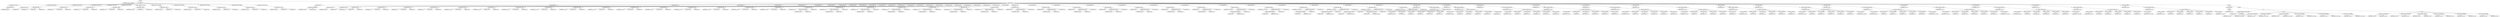digraph G {	
ranksep=.25;
	0 [label="MODULE"];
	1 [label="IDENTIFIERS:wrapper_corr_5_seq"];
	0 -> 1;
	2 [label="VAR_DECLARE_LIST"];
	0 -> 2;
	3 [label="VAR_DECLARE  INPUT PORT"];
	2 -> 3;
	4 [label="VAR_DECLARE  INPUT"];
	3 -> 4;
	5 [label="IDENTIFIERS:tm3_clk_v0"];
	4 -> 5;
	16 [label="VAR_DECLARE  INPUT PORT"];
	2 -> 16;
	17 [label="VAR_DECLARE  INPUT"];
	16 -> 17;
	18 [label="IDENTIFIERS:wen"];
	17 -> 18;
	29 [label="VAR_DECLARE  INPUT PORT"];
	2 -> 29;
	30 [label="VAR_DECLARE  INPUT"];
	29 -> 30;
	31 [label="IDENTIFIERS:d_l_1"];
	30 -> 31;
	32 [label="NUMBERS DEC:7"];
	30 -> 32;
	33 [label="NUMBERS DEC:0"];
	30 -> 33;
	42 [label="VAR_DECLARE  INPUT PORT"];
	2 -> 42;
	43 [label="VAR_DECLARE  INPUT"];
	42 -> 43;
	44 [label="IDENTIFIERS:d_l_2"];
	43 -> 44;
	45 [label="NUMBERS DEC:7"];
	43 -> 45;
	46 [label="NUMBERS DEC:0"];
	43 -> 46;
	55 [label="VAR_DECLARE  INPUT PORT"];
	2 -> 55;
	56 [label="VAR_DECLARE  INPUT"];
	55 -> 56;
	57 [label="IDENTIFIERS:d_r_1"];
	56 -> 57;
	58 [label="NUMBERS DEC:7"];
	56 -> 58;
	59 [label="NUMBERS DEC:0"];
	56 -> 59;
	68 [label="VAR_DECLARE  INPUT PORT"];
	2 -> 68;
	69 [label="VAR_DECLARE  INPUT"];
	68 -> 69;
	70 [label="IDENTIFIERS:d_r_2"];
	69 -> 70;
	71 [label="NUMBERS DEC:7"];
	69 -> 71;
	72 [label="NUMBERS DEC:0"];
	69 -> 72;
	81 [label="VAR_DECLARE  OUTPUT PORT"];
	2 -> 81;
	82 [label="VAR_DECLARE  OUTPUT"];
	81 -> 82;
	83 [label="IDENTIFIERS:corr_out_0"];
	82 -> 83;
	84 [label="NUMBERS DEC:15"];
	82 -> 84;
	85 [label="NUMBERS DEC:0"];
	82 -> 85;
	94 [label="VAR_DECLARE  OUTPUT PORT"];
	2 -> 94;
	95 [label="VAR_DECLARE  OUTPUT"];
	94 -> 95;
	96 [label="IDENTIFIERS:corr_out_1"];
	95 -> 96;
	97 [label="NUMBERS DEC:15"];
	95 -> 97;
	98 [label="NUMBERS DEC:0"];
	95 -> 98;
	107 [label="VAR_DECLARE  OUTPUT PORT"];
	2 -> 107;
	108 [label="VAR_DECLARE  OUTPUT"];
	107 -> 108;
	109 [label="IDENTIFIERS:corr_out_2"];
	108 -> 109;
	110 [label="NUMBERS DEC:15"];
	108 -> 110;
	111 [label="NUMBERS DEC:0"];
	108 -> 111;
	120 [label="VAR_DECLARE  OUTPUT PORT"];
	2 -> 120;
	121 [label="VAR_DECLARE  OUTPUT"];
	120 -> 121;
	122 [label="IDENTIFIERS:corr_out_3"];
	121 -> 122;
	123 [label="NUMBERS DEC:15"];
	121 -> 123;
	124 [label="NUMBERS DEC:0"];
	121 -> 124;
	133 [label="VAR_DECLARE  OUTPUT PORT"];
	2 -> 133;
	134 [label="VAR_DECLARE  OUTPUT"];
	133 -> 134;
	135 [label="IDENTIFIERS:corr_out_4"];
	134 -> 135;
	136 [label="NUMBERS DEC:15"];
	134 -> 136;
	137 [label="NUMBERS DEC:0"];
	134 -> 137;
	146 [label="VAR_DECLARE  OUTPUT PORT"];
	2 -> 146;
	147 [label="VAR_DECLARE  OUTPUT"];
	146 -> 147;
	148 [label="IDENTIFIERS:corr_out_5"];
	147 -> 148;
	149 [label="NUMBERS DEC:15"];
	147 -> 149;
	150 [label="NUMBERS DEC:0"];
	147 -> 150;
	159 [label="MODULE_ITEMS"];
	0 -> 159;
	160 [label="VAR_DECLARE_LIST"];
	159 -> 160;
	161 [label="VAR_DECLARE  PARAMETER"];
	160 -> 161;
	162 [label="IDENTIFIERS:sh_reg_w"];
	161 -> 162;
	167 [label="NUMBERS HEX:1000"];
	161 -> 167;
	168 [label="VAR_DECLARE_LIST"];
	159 -> 168;
	169 [label="VAR_DECLARE  INPUT"];
	168 -> 169;
	170 [label="IDENTIFIERS:tm3_clk_v0"];
	169 -> 170;
	176 [label="VAR_DECLARE_LIST"];
	159 -> 176;
	177 [label="VAR_DECLARE  INPUT"];
	176 -> 177;
	178 [label="IDENTIFIERS:wen"];
	177 -> 178;
	184 [label="VAR_DECLARE_LIST"];
	159 -> 184;
	185 [label="VAR_DECLARE  INPUT"];
	184 -> 185;
	186 [label="IDENTIFIERS:d_l_1"];
	185 -> 186;
	187 [label="NUMBERS DEC:7"];
	185 -> 187;
	188 [label="NUMBERS DEC:0"];
	185 -> 188;
	192 [label="VAR_DECLARE_LIST"];
	159 -> 192;
	193 [label="VAR_DECLARE  INPUT"];
	192 -> 193;
	194 [label="IDENTIFIERS:d_l_2"];
	193 -> 194;
	195 [label="NUMBERS DEC:7"];
	193 -> 195;
	196 [label="NUMBERS DEC:0"];
	193 -> 196;
	200 [label="VAR_DECLARE_LIST"];
	159 -> 200;
	201 [label="VAR_DECLARE  INPUT"];
	200 -> 201;
	202 [label="IDENTIFIERS:d_r_1"];
	201 -> 202;
	203 [label="NUMBERS DEC:7"];
	201 -> 203;
	204 [label="NUMBERS DEC:0"];
	201 -> 204;
	208 [label="VAR_DECLARE_LIST"];
	159 -> 208;
	209 [label="VAR_DECLARE  INPUT"];
	208 -> 209;
	210 [label="IDENTIFIERS:d_r_2"];
	209 -> 210;
	211 [label="NUMBERS DEC:7"];
	209 -> 211;
	212 [label="NUMBERS DEC:0"];
	209 -> 212;
	216 [label="VAR_DECLARE_LIST"];
	159 -> 216;
	217 [label="VAR_DECLARE  OUTPUT"];
	216 -> 217;
	218 [label="IDENTIFIERS:corr_out_0"];
	217 -> 218;
	219 [label="NUMBERS DEC:15"];
	217 -> 219;
	220 [label="NUMBERS DEC:0"];
	217 -> 220;
	224 [label="VAR_DECLARE_LIST"];
	159 -> 224;
	225 [label="VAR_DECLARE  REG"];
	224 -> 225;
	226 [label="IDENTIFIERS:corr_out_0"];
	225 -> 226;
	227 [label="NUMBERS DEC:15"];
	225 -> 227;
	228 [label="NUMBERS DEC:0"];
	225 -> 228;
	232 [label="VAR_DECLARE_LIST"];
	159 -> 232;
	233 [label="VAR_DECLARE  OUTPUT"];
	232 -> 233;
	234 [label="IDENTIFIERS:corr_out_1"];
	233 -> 234;
	235 [label="NUMBERS DEC:15"];
	233 -> 235;
	236 [label="NUMBERS DEC:0"];
	233 -> 236;
	240 [label="VAR_DECLARE_LIST"];
	159 -> 240;
	241 [label="VAR_DECLARE  REG"];
	240 -> 241;
	242 [label="IDENTIFIERS:corr_out_1"];
	241 -> 242;
	243 [label="NUMBERS DEC:15"];
	241 -> 243;
	244 [label="NUMBERS DEC:0"];
	241 -> 244;
	248 [label="VAR_DECLARE_LIST"];
	159 -> 248;
	249 [label="VAR_DECLARE  OUTPUT"];
	248 -> 249;
	250 [label="IDENTIFIERS:corr_out_2"];
	249 -> 250;
	251 [label="NUMBERS DEC:15"];
	249 -> 251;
	252 [label="NUMBERS DEC:0"];
	249 -> 252;
	256 [label="VAR_DECLARE_LIST"];
	159 -> 256;
	257 [label="VAR_DECLARE  REG"];
	256 -> 257;
	258 [label="IDENTIFIERS:corr_out_2"];
	257 -> 258;
	259 [label="NUMBERS DEC:15"];
	257 -> 259;
	260 [label="NUMBERS DEC:0"];
	257 -> 260;
	264 [label="VAR_DECLARE_LIST"];
	159 -> 264;
	265 [label="VAR_DECLARE  OUTPUT"];
	264 -> 265;
	266 [label="IDENTIFIERS:corr_out_3"];
	265 -> 266;
	267 [label="NUMBERS DEC:15"];
	265 -> 267;
	268 [label="NUMBERS DEC:0"];
	265 -> 268;
	272 [label="VAR_DECLARE_LIST"];
	159 -> 272;
	273 [label="VAR_DECLARE  REG"];
	272 -> 273;
	274 [label="IDENTIFIERS:corr_out_3"];
	273 -> 274;
	275 [label="NUMBERS DEC:15"];
	273 -> 275;
	276 [label="NUMBERS DEC:0"];
	273 -> 276;
	280 [label="VAR_DECLARE_LIST"];
	159 -> 280;
	281 [label="VAR_DECLARE  OUTPUT"];
	280 -> 281;
	282 [label="IDENTIFIERS:corr_out_4"];
	281 -> 282;
	283 [label="NUMBERS DEC:15"];
	281 -> 283;
	284 [label="NUMBERS DEC:0"];
	281 -> 284;
	288 [label="VAR_DECLARE_LIST"];
	159 -> 288;
	289 [label="VAR_DECLARE  REG"];
	288 -> 289;
	290 [label="IDENTIFIERS:corr_out_4"];
	289 -> 290;
	291 [label="NUMBERS DEC:15"];
	289 -> 291;
	292 [label="NUMBERS DEC:0"];
	289 -> 292;
	296 [label="VAR_DECLARE_LIST"];
	159 -> 296;
	297 [label="VAR_DECLARE  OUTPUT"];
	296 -> 297;
	298 [label="IDENTIFIERS:corr_out_5"];
	297 -> 298;
	299 [label="NUMBERS DEC:15"];
	297 -> 299;
	300 [label="NUMBERS DEC:0"];
	297 -> 300;
	304 [label="VAR_DECLARE_LIST"];
	159 -> 304;
	305 [label="VAR_DECLARE  REG"];
	304 -> 305;
	306 [label="IDENTIFIERS:corr_out_5"];
	305 -> 306;
	307 [label="NUMBERS DEC:15"];
	305 -> 307;
	308 [label="NUMBERS DEC:0"];
	305 -> 308;
	312 [label="VAR_DECLARE_LIST"];
	159 -> 312;
	313 [label="VAR_DECLARE  WIRE"];
	312 -> 313;
	314 [label="IDENTIFIERS:out_r1"];
	313 -> 314;
	315 [label="BINARY_OPERATION MINUS"];
	313 -> 315;
	316 [label="IDENTIFIERS:sh_reg_w"];
	315 -> 316;
	317 [label="NUMBERS DEC:1"];
	315 -> 317;
	318 [label="NUMBERS DEC:0"];
	313 -> 318;
	322 [label="VAR_DECLARE_LIST"];
	159 -> 322;
	323 [label="VAR_DECLARE  WIRE"];
	322 -> 323;
	324 [label="IDENTIFIERS:out_01"];
	323 -> 324;
	325 [label="BINARY_OPERATION MINUS"];
	323 -> 325;
	326 [label="IDENTIFIERS:sh_reg_w"];
	325 -> 326;
	327 [label="NUMBERS DEC:1"];
	325 -> 327;
	328 [label="NUMBERS DEC:0"];
	323 -> 328;
	332 [label="VAR_DECLARE_LIST"];
	159 -> 332;
	333 [label="VAR_DECLARE  WIRE"];
	332 -> 333;
	334 [label="IDENTIFIERS:out_11"];
	333 -> 334;
	335 [label="BINARY_OPERATION MINUS"];
	333 -> 335;
	336 [label="IDENTIFIERS:sh_reg_w"];
	335 -> 336;
	337 [label="NUMBERS DEC:1"];
	335 -> 337;
	338 [label="NUMBERS DEC:0"];
	333 -> 338;
	342 [label="VAR_DECLARE_LIST"];
	159 -> 342;
	343 [label="VAR_DECLARE  WIRE"];
	342 -> 343;
	344 [label="IDENTIFIERS:out_21"];
	343 -> 344;
	345 [label="BINARY_OPERATION MINUS"];
	343 -> 345;
	346 [label="IDENTIFIERS:sh_reg_w"];
	345 -> 346;
	347 [label="NUMBERS DEC:1"];
	345 -> 347;
	348 [label="NUMBERS DEC:0"];
	343 -> 348;
	352 [label="VAR_DECLARE_LIST"];
	159 -> 352;
	353 [label="VAR_DECLARE  WIRE"];
	352 -> 353;
	354 [label="IDENTIFIERS:out_31"];
	353 -> 354;
	355 [label="BINARY_OPERATION MINUS"];
	353 -> 355;
	356 [label="IDENTIFIERS:sh_reg_w"];
	355 -> 356;
	357 [label="NUMBERS DEC:1"];
	355 -> 357;
	358 [label="NUMBERS DEC:0"];
	353 -> 358;
	362 [label="VAR_DECLARE_LIST"];
	159 -> 362;
	363 [label="VAR_DECLARE  WIRE"];
	362 -> 363;
	364 [label="IDENTIFIERS:out_41"];
	363 -> 364;
	365 [label="BINARY_OPERATION MINUS"];
	363 -> 365;
	366 [label="IDENTIFIERS:sh_reg_w"];
	365 -> 366;
	367 [label="NUMBERS DEC:1"];
	365 -> 367;
	368 [label="NUMBERS DEC:0"];
	363 -> 368;
	372 [label="VAR_DECLARE_LIST"];
	159 -> 372;
	373 [label="VAR_DECLARE  WIRE"];
	372 -> 373;
	374 [label="IDENTIFIERS:out_51"];
	373 -> 374;
	375 [label="BINARY_OPERATION MINUS"];
	373 -> 375;
	376 [label="IDENTIFIERS:sh_reg_w"];
	375 -> 376;
	377 [label="NUMBERS DEC:1"];
	375 -> 377;
	378 [label="NUMBERS DEC:0"];
	373 -> 378;
	382 [label="VAR_DECLARE_LIST"];
	159 -> 382;
	383 [label="VAR_DECLARE  WIRE"];
	382 -> 383;
	384 [label="IDENTIFIERS:out_r2"];
	383 -> 384;
	385 [label="BINARY_OPERATION MINUS"];
	383 -> 385;
	386 [label="IDENTIFIERS:sh_reg_w"];
	385 -> 386;
	387 [label="NUMBERS DEC:1"];
	385 -> 387;
	388 [label="NUMBERS DEC:0"];
	383 -> 388;
	392 [label="VAR_DECLARE_LIST"];
	159 -> 392;
	393 [label="VAR_DECLARE  WIRE"];
	392 -> 393;
	394 [label="IDENTIFIERS:out_02"];
	393 -> 394;
	395 [label="BINARY_OPERATION MINUS"];
	393 -> 395;
	396 [label="IDENTIFIERS:sh_reg_w"];
	395 -> 396;
	397 [label="NUMBERS DEC:1"];
	395 -> 397;
	398 [label="NUMBERS DEC:0"];
	393 -> 398;
	402 [label="VAR_DECLARE_LIST"];
	159 -> 402;
	403 [label="VAR_DECLARE  WIRE"];
	402 -> 403;
	404 [label="IDENTIFIERS:out_12"];
	403 -> 404;
	405 [label="BINARY_OPERATION MINUS"];
	403 -> 405;
	406 [label="IDENTIFIERS:sh_reg_w"];
	405 -> 406;
	407 [label="NUMBERS DEC:1"];
	405 -> 407;
	408 [label="NUMBERS DEC:0"];
	403 -> 408;
	412 [label="VAR_DECLARE_LIST"];
	159 -> 412;
	413 [label="VAR_DECLARE  WIRE"];
	412 -> 413;
	414 [label="IDENTIFIERS:out_22"];
	413 -> 414;
	415 [label="BINARY_OPERATION MINUS"];
	413 -> 415;
	416 [label="IDENTIFIERS:sh_reg_w"];
	415 -> 416;
	417 [label="NUMBERS DEC:1"];
	415 -> 417;
	418 [label="NUMBERS DEC:0"];
	413 -> 418;
	422 [label="VAR_DECLARE_LIST"];
	159 -> 422;
	423 [label="VAR_DECLARE  WIRE"];
	422 -> 423;
	424 [label="IDENTIFIERS:out_32"];
	423 -> 424;
	425 [label="BINARY_OPERATION MINUS"];
	423 -> 425;
	426 [label="IDENTIFIERS:sh_reg_w"];
	425 -> 426;
	427 [label="NUMBERS DEC:1"];
	425 -> 427;
	428 [label="NUMBERS DEC:0"];
	423 -> 428;
	432 [label="VAR_DECLARE_LIST"];
	159 -> 432;
	433 [label="VAR_DECLARE  WIRE"];
	432 -> 433;
	434 [label="IDENTIFIERS:out_42"];
	433 -> 434;
	435 [label="BINARY_OPERATION MINUS"];
	433 -> 435;
	436 [label="IDENTIFIERS:sh_reg_w"];
	435 -> 436;
	437 [label="NUMBERS DEC:1"];
	435 -> 437;
	438 [label="NUMBERS DEC:0"];
	433 -> 438;
	442 [label="VAR_DECLARE_LIST"];
	159 -> 442;
	443 [label="VAR_DECLARE  WIRE"];
	442 -> 443;
	444 [label="IDENTIFIERS:out_52"];
	443 -> 444;
	445 [label="BINARY_OPERATION MINUS"];
	443 -> 445;
	446 [label="IDENTIFIERS:sh_reg_w"];
	445 -> 446;
	447 [label="NUMBERS DEC:1"];
	445 -> 447;
	448 [label="NUMBERS DEC:0"];
	443 -> 448;
	452 [label="VAR_DECLARE_LIST"];
	159 -> 452;
	453 [label="VAR_DECLARE  WIRE"];
	452 -> 453;
	454 [label="IDENTIFIERS:corr_out_0_tmp"];
	453 -> 454;
	455 [label="BINARY_OPERATION MINUS"];
	453 -> 455;
	456 [label="BINARY_OPERATION MULTIPLY"];
	455 -> 456;
	457 [label="NUMBERS DEC:2"];
	456 -> 457;
	458 [label="IDENTIFIERS:sh_reg_w"];
	456 -> 458;
	459 [label="NUMBERS DEC:1"];
	455 -> 459;
	460 [label="NUMBERS DEC:0"];
	453 -> 460;
	464 [label="VAR_DECLARE_LIST"];
	159 -> 464;
	465 [label="VAR_DECLARE  WIRE"];
	464 -> 465;
	466 [label="IDENTIFIERS:corr_out_1_tmp"];
	465 -> 466;
	467 [label="BINARY_OPERATION MINUS"];
	465 -> 467;
	468 [label="BINARY_OPERATION MULTIPLY"];
	467 -> 468;
	469 [label="NUMBERS DEC:2"];
	468 -> 469;
	470 [label="IDENTIFIERS:sh_reg_w"];
	468 -> 470;
	471 [label="NUMBERS DEC:1"];
	467 -> 471;
	472 [label="NUMBERS DEC:0"];
	465 -> 472;
	476 [label="VAR_DECLARE_LIST"];
	159 -> 476;
	477 [label="VAR_DECLARE  WIRE"];
	476 -> 477;
	478 [label="IDENTIFIERS:corr_out_2_tmp"];
	477 -> 478;
	479 [label="BINARY_OPERATION MINUS"];
	477 -> 479;
	480 [label="BINARY_OPERATION MULTIPLY"];
	479 -> 480;
	481 [label="NUMBERS DEC:2"];
	480 -> 481;
	482 [label="IDENTIFIERS:sh_reg_w"];
	480 -> 482;
	483 [label="NUMBERS DEC:1"];
	479 -> 483;
	484 [label="NUMBERS DEC:0"];
	477 -> 484;
	488 [label="VAR_DECLARE_LIST"];
	159 -> 488;
	489 [label="VAR_DECLARE  WIRE"];
	488 -> 489;
	490 [label="IDENTIFIERS:corr_out_3_tmp"];
	489 -> 490;
	491 [label="BINARY_OPERATION MINUS"];
	489 -> 491;
	492 [label="BINARY_OPERATION MULTIPLY"];
	491 -> 492;
	493 [label="NUMBERS DEC:2"];
	492 -> 493;
	494 [label="IDENTIFIERS:sh_reg_w"];
	492 -> 494;
	495 [label="NUMBERS DEC:1"];
	491 -> 495;
	496 [label="NUMBERS DEC:0"];
	489 -> 496;
	500 [label="VAR_DECLARE_LIST"];
	159 -> 500;
	501 [label="VAR_DECLARE  WIRE"];
	500 -> 501;
	502 [label="IDENTIFIERS:corr_out_4_tmp"];
	501 -> 502;
	503 [label="BINARY_OPERATION MINUS"];
	501 -> 503;
	504 [label="BINARY_OPERATION MULTIPLY"];
	503 -> 504;
	505 [label="NUMBERS DEC:2"];
	504 -> 505;
	506 [label="IDENTIFIERS:sh_reg_w"];
	504 -> 506;
	507 [label="NUMBERS DEC:1"];
	503 -> 507;
	508 [label="NUMBERS DEC:0"];
	501 -> 508;
	512 [label="VAR_DECLARE_LIST"];
	159 -> 512;
	513 [label="VAR_DECLARE  WIRE"];
	512 -> 513;
	514 [label="IDENTIFIERS:corr_out_5_tmp"];
	513 -> 514;
	515 [label="BINARY_OPERATION MINUS"];
	513 -> 515;
	516 [label="BINARY_OPERATION MULTIPLY"];
	515 -> 516;
	517 [label="NUMBERS DEC:2"];
	516 -> 517;
	518 [label="IDENTIFIERS:sh_reg_w"];
	516 -> 518;
	519 [label="NUMBERS DEC:1"];
	515 -> 519;
	520 [label="NUMBERS DEC:0"];
	513 -> 520;
	524 [label="MODULE_INSTANCE"];
	159 -> 524;
	525 [label="IDENTIFIERS:sh_reg"];
	524 -> 525;
	526 [label="MODULE_NAMED_INSTANCE"];
	524 -> 526;
	527 [label="IDENTIFIERS:inst_sh_reg_r_1"];
	526 -> 527;
	528 [label="MODULE_CONNECT_LIST"];
	526 -> 528;
	529 [label="MODULE_CONNECT"];
	528 -> 529;
	531 [label="IDENTIFIERS:tm3_clk_v0"];
	529 -> 531;
	532 [label="MODULE_CONNECT"];
	528 -> 532;
	534 [label="IDENTIFIERS:wen"];
	532 -> 534;
	535 [label="MODULE_CONNECT"];
	528 -> 535;
	537 [label="IDENTIFIERS:d_r_1"];
	535 -> 537;
	538 [label="MODULE_CONNECT"];
	528 -> 538;
	540 [label="IDENTIFIERS:d_r_2"];
	538 -> 540;
	541 [label="MODULE_CONNECT"];
	528 -> 541;
	543 [label="IDENTIFIERS:out_r1"];
	541 -> 543;
	544 [label="MODULE_CONNECT"];
	528 -> 544;
	546 [label="IDENTIFIERS:out_r2"];
	544 -> 546;
	548 [label="MODULE_INSTANCE"];
	159 -> 548;
	549 [label="IDENTIFIERS:sh_reg"];
	548 -> 549;
	550 [label="MODULE_NAMED_INSTANCE"];
	548 -> 550;
	551 [label="IDENTIFIERS:inst_sh_reg_0"];
	550 -> 551;
	552 [label="MODULE_CONNECT_LIST"];
	550 -> 552;
	553 [label="MODULE_CONNECT"];
	552 -> 553;
	555 [label="IDENTIFIERS:tm3_clk_v0"];
	553 -> 555;
	556 [label="MODULE_CONNECT"];
	552 -> 556;
	558 [label="IDENTIFIERS:wen"];
	556 -> 558;
	559 [label="MODULE_CONNECT"];
	552 -> 559;
	561 [label="IDENTIFIERS:d_l_1"];
	559 -> 561;
	562 [label="MODULE_CONNECT"];
	552 -> 562;
	564 [label="IDENTIFIERS:d_l_2"];
	562 -> 564;
	565 [label="MODULE_CONNECT"];
	552 -> 565;
	567 [label="IDENTIFIERS:out_01"];
	565 -> 567;
	568 [label="MODULE_CONNECT"];
	552 -> 568;
	570 [label="IDENTIFIERS:out_02"];
	568 -> 570;
	572 [label="MODULE_INSTANCE"];
	159 -> 572;
	573 [label="IDENTIFIERS:sh_reg"];
	572 -> 573;
	574 [label="MODULE_NAMED_INSTANCE"];
	572 -> 574;
	575 [label="IDENTIFIERS:inst_sh_reg_1"];
	574 -> 575;
	576 [label="MODULE_CONNECT_LIST"];
	574 -> 576;
	577 [label="MODULE_CONNECT"];
	576 -> 577;
	579 [label="IDENTIFIERS:tm3_clk_v0"];
	577 -> 579;
	580 [label="MODULE_CONNECT"];
	576 -> 580;
	582 [label="IDENTIFIERS:wen"];
	580 -> 582;
	583 [label="MODULE_CONNECT"];
	576 -> 583;
	585 [label="IDENTIFIERS:out_01"];
	583 -> 585;
	586 [label="MODULE_CONNECT"];
	576 -> 586;
	588 [label="IDENTIFIERS:out_02"];
	586 -> 588;
	589 [label="MODULE_CONNECT"];
	576 -> 589;
	591 [label="IDENTIFIERS:out_11"];
	589 -> 591;
	592 [label="MODULE_CONNECT"];
	576 -> 592;
	594 [label="IDENTIFIERS:out_12"];
	592 -> 594;
	596 [label="MODULE_INSTANCE"];
	159 -> 596;
	597 [label="IDENTIFIERS:sh_reg"];
	596 -> 597;
	598 [label="MODULE_NAMED_INSTANCE"];
	596 -> 598;
	599 [label="IDENTIFIERS:inst_sh_reg_2"];
	598 -> 599;
	600 [label="MODULE_CONNECT_LIST"];
	598 -> 600;
	601 [label="MODULE_CONNECT"];
	600 -> 601;
	603 [label="IDENTIFIERS:tm3_clk_v0"];
	601 -> 603;
	604 [label="MODULE_CONNECT"];
	600 -> 604;
	606 [label="IDENTIFIERS:wen"];
	604 -> 606;
	607 [label="MODULE_CONNECT"];
	600 -> 607;
	609 [label="IDENTIFIERS:out_11"];
	607 -> 609;
	610 [label="MODULE_CONNECT"];
	600 -> 610;
	612 [label="IDENTIFIERS:out_12"];
	610 -> 612;
	613 [label="MODULE_CONNECT"];
	600 -> 613;
	615 [label="IDENTIFIERS:out_21"];
	613 -> 615;
	616 [label="MODULE_CONNECT"];
	600 -> 616;
	618 [label="IDENTIFIERS:out_22"];
	616 -> 618;
	620 [label="MODULE_INSTANCE"];
	159 -> 620;
	621 [label="IDENTIFIERS:sh_reg"];
	620 -> 621;
	622 [label="MODULE_NAMED_INSTANCE"];
	620 -> 622;
	623 [label="IDENTIFIERS:inst_sh_reg_3"];
	622 -> 623;
	624 [label="MODULE_CONNECT_LIST"];
	622 -> 624;
	625 [label="MODULE_CONNECT"];
	624 -> 625;
	627 [label="IDENTIFIERS:tm3_clk_v0"];
	625 -> 627;
	628 [label="MODULE_CONNECT"];
	624 -> 628;
	630 [label="IDENTIFIERS:wen"];
	628 -> 630;
	631 [label="MODULE_CONNECT"];
	624 -> 631;
	633 [label="IDENTIFIERS:out_21"];
	631 -> 633;
	634 [label="MODULE_CONNECT"];
	624 -> 634;
	636 [label="IDENTIFIERS:out_22"];
	634 -> 636;
	637 [label="MODULE_CONNECT"];
	624 -> 637;
	639 [label="IDENTIFIERS:out_31"];
	637 -> 639;
	640 [label="MODULE_CONNECT"];
	624 -> 640;
	642 [label="IDENTIFIERS:out_32"];
	640 -> 642;
	644 [label="MODULE_INSTANCE"];
	159 -> 644;
	645 [label="IDENTIFIERS:sh_reg"];
	644 -> 645;
	646 [label="MODULE_NAMED_INSTANCE"];
	644 -> 646;
	647 [label="IDENTIFIERS:inst_sh_reg_4"];
	646 -> 647;
	648 [label="MODULE_CONNECT_LIST"];
	646 -> 648;
	649 [label="MODULE_CONNECT"];
	648 -> 649;
	651 [label="IDENTIFIERS:tm3_clk_v0"];
	649 -> 651;
	652 [label="MODULE_CONNECT"];
	648 -> 652;
	654 [label="IDENTIFIERS:wen"];
	652 -> 654;
	655 [label="MODULE_CONNECT"];
	648 -> 655;
	657 [label="IDENTIFIERS:out_31"];
	655 -> 657;
	658 [label="MODULE_CONNECT"];
	648 -> 658;
	660 [label="IDENTIFIERS:out_32"];
	658 -> 660;
	661 [label="MODULE_CONNECT"];
	648 -> 661;
	663 [label="IDENTIFIERS:out_41"];
	661 -> 663;
	664 [label="MODULE_CONNECT"];
	648 -> 664;
	666 [label="IDENTIFIERS:out_42"];
	664 -> 666;
	668 [label="MODULE_INSTANCE"];
	159 -> 668;
	669 [label="IDENTIFIERS:sh_reg"];
	668 -> 669;
	670 [label="MODULE_NAMED_INSTANCE"];
	668 -> 670;
	671 [label="IDENTIFIERS:inst_sh_reg_5"];
	670 -> 671;
	672 [label="MODULE_CONNECT_LIST"];
	670 -> 672;
	673 [label="MODULE_CONNECT"];
	672 -> 673;
	675 [label="IDENTIFIERS:tm3_clk_v0"];
	673 -> 675;
	676 [label="MODULE_CONNECT"];
	672 -> 676;
	678 [label="IDENTIFIERS:wen"];
	676 -> 678;
	679 [label="MODULE_CONNECT"];
	672 -> 679;
	681 [label="IDENTIFIERS:out_41"];
	679 -> 681;
	682 [label="MODULE_CONNECT"];
	672 -> 682;
	684 [label="IDENTIFIERS:out_42"];
	682 -> 684;
	685 [label="MODULE_CONNECT"];
	672 -> 685;
	687 [label="IDENTIFIERS:out_51"];
	685 -> 687;
	688 [label="MODULE_CONNECT"];
	672 -> 688;
	690 [label="IDENTIFIERS:out_52"];
	688 -> 690;
	692 [label="MODULE_INSTANCE"];
	159 -> 692;
	693 [label="IDENTIFIERS:corr_seq"];
	692 -> 693;
	694 [label="MODULE_NAMED_INSTANCE"];
	692 -> 694;
	695 [label="IDENTIFIERS:inst_corr_0"];
	694 -> 695;
	696 [label="MODULE_CONNECT_LIST"];
	694 -> 696;
	697 [label="MODULE_CONNECT"];
	696 -> 697;
	699 [label="IDENTIFIERS:tm3_clk_v0"];
	697 -> 699;
	700 [label="MODULE_CONNECT"];
	696 -> 700;
	702 [label="IDENTIFIERS:wen"];
	700 -> 702;
	703 [label="MODULE_CONNECT"];
	696 -> 703;
	705 [label="IDENTIFIERS:out_01"];
	703 -> 705;
	706 [label="MODULE_CONNECT"];
	696 -> 706;
	708 [label="IDENTIFIERS:out_02"];
	706 -> 708;
	709 [label="MODULE_CONNECT"];
	696 -> 709;
	711 [label="IDENTIFIERS:out_r1"];
	709 -> 711;
	712 [label="MODULE_CONNECT"];
	696 -> 712;
	714 [label="IDENTIFIERS:out_r2"];
	712 -> 714;
	715 [label="MODULE_CONNECT"];
	696 -> 715;
	717 [label="IDENTIFIERS:corr_out_0_tmp"];
	715 -> 717;
	719 [label="MODULE_INSTANCE"];
	159 -> 719;
	720 [label="IDENTIFIERS:corr_seq"];
	719 -> 720;
	721 [label="MODULE_NAMED_INSTANCE"];
	719 -> 721;
	722 [label="IDENTIFIERS:inst_corr_1"];
	721 -> 722;
	723 [label="MODULE_CONNECT_LIST"];
	721 -> 723;
	724 [label="MODULE_CONNECT"];
	723 -> 724;
	726 [label="IDENTIFIERS:tm3_clk_v0"];
	724 -> 726;
	727 [label="MODULE_CONNECT"];
	723 -> 727;
	729 [label="IDENTIFIERS:wen"];
	727 -> 729;
	730 [label="MODULE_CONNECT"];
	723 -> 730;
	732 [label="IDENTIFIERS:out_11"];
	730 -> 732;
	733 [label="MODULE_CONNECT"];
	723 -> 733;
	735 [label="IDENTIFIERS:out_12"];
	733 -> 735;
	736 [label="MODULE_CONNECT"];
	723 -> 736;
	738 [label="IDENTIFIERS:out_r1"];
	736 -> 738;
	739 [label="MODULE_CONNECT"];
	723 -> 739;
	741 [label="IDENTIFIERS:out_r2"];
	739 -> 741;
	742 [label="MODULE_CONNECT"];
	723 -> 742;
	744 [label="IDENTIFIERS:corr_out_1_tmp"];
	742 -> 744;
	746 [label="MODULE_INSTANCE"];
	159 -> 746;
	747 [label="IDENTIFIERS:corr_seq"];
	746 -> 747;
	748 [label="MODULE_NAMED_INSTANCE"];
	746 -> 748;
	749 [label="IDENTIFIERS:inst_corr_2"];
	748 -> 749;
	750 [label="MODULE_CONNECT_LIST"];
	748 -> 750;
	751 [label="MODULE_CONNECT"];
	750 -> 751;
	753 [label="IDENTIFIERS:tm3_clk_v0"];
	751 -> 753;
	754 [label="MODULE_CONNECT"];
	750 -> 754;
	756 [label="IDENTIFIERS:wen"];
	754 -> 756;
	757 [label="MODULE_CONNECT"];
	750 -> 757;
	759 [label="IDENTIFIERS:out_21"];
	757 -> 759;
	760 [label="MODULE_CONNECT"];
	750 -> 760;
	762 [label="IDENTIFIERS:out_22"];
	760 -> 762;
	763 [label="MODULE_CONNECT"];
	750 -> 763;
	765 [label="IDENTIFIERS:out_r1"];
	763 -> 765;
	766 [label="MODULE_CONNECT"];
	750 -> 766;
	768 [label="IDENTIFIERS:out_r2"];
	766 -> 768;
	769 [label="MODULE_CONNECT"];
	750 -> 769;
	771 [label="IDENTIFIERS:corr_out_2_tmp"];
	769 -> 771;
	773 [label="MODULE_INSTANCE"];
	159 -> 773;
	774 [label="IDENTIFIERS:corr_seq"];
	773 -> 774;
	775 [label="MODULE_NAMED_INSTANCE"];
	773 -> 775;
	776 [label="IDENTIFIERS:inst_corr_3"];
	775 -> 776;
	777 [label="MODULE_CONNECT_LIST"];
	775 -> 777;
	778 [label="MODULE_CONNECT"];
	777 -> 778;
	780 [label="IDENTIFIERS:tm3_clk_v0"];
	778 -> 780;
	781 [label="MODULE_CONNECT"];
	777 -> 781;
	783 [label="IDENTIFIERS:wen"];
	781 -> 783;
	784 [label="MODULE_CONNECT"];
	777 -> 784;
	786 [label="IDENTIFIERS:out_31"];
	784 -> 786;
	787 [label="MODULE_CONNECT"];
	777 -> 787;
	789 [label="IDENTIFIERS:out_32"];
	787 -> 789;
	790 [label="MODULE_CONNECT"];
	777 -> 790;
	792 [label="IDENTIFIERS:out_r1"];
	790 -> 792;
	793 [label="MODULE_CONNECT"];
	777 -> 793;
	795 [label="IDENTIFIERS:out_r2"];
	793 -> 795;
	796 [label="MODULE_CONNECT"];
	777 -> 796;
	798 [label="IDENTIFIERS:corr_out_3_tmp"];
	796 -> 798;
	800 [label="MODULE_INSTANCE"];
	159 -> 800;
	801 [label="IDENTIFIERS:corr_seq"];
	800 -> 801;
	802 [label="MODULE_NAMED_INSTANCE"];
	800 -> 802;
	803 [label="IDENTIFIERS:inst_corr_4"];
	802 -> 803;
	804 [label="MODULE_CONNECT_LIST"];
	802 -> 804;
	805 [label="MODULE_CONNECT"];
	804 -> 805;
	807 [label="IDENTIFIERS:tm3_clk_v0"];
	805 -> 807;
	808 [label="MODULE_CONNECT"];
	804 -> 808;
	810 [label="IDENTIFIERS:wen"];
	808 -> 810;
	811 [label="MODULE_CONNECT"];
	804 -> 811;
	813 [label="IDENTIFIERS:out_41"];
	811 -> 813;
	814 [label="MODULE_CONNECT"];
	804 -> 814;
	816 [label="IDENTIFIERS:out_42"];
	814 -> 816;
	817 [label="MODULE_CONNECT"];
	804 -> 817;
	819 [label="IDENTIFIERS:out_r1"];
	817 -> 819;
	820 [label="MODULE_CONNECT"];
	804 -> 820;
	822 [label="IDENTIFIERS:out_r2"];
	820 -> 822;
	823 [label="MODULE_CONNECT"];
	804 -> 823;
	825 [label="IDENTIFIERS:corr_out_4_tmp"];
	823 -> 825;
	827 [label="MODULE_INSTANCE"];
	159 -> 827;
	828 [label="IDENTIFIERS:corr_seq"];
	827 -> 828;
	829 [label="MODULE_NAMED_INSTANCE"];
	827 -> 829;
	830 [label="IDENTIFIERS:inst_corr_5"];
	829 -> 830;
	831 [label="MODULE_CONNECT_LIST"];
	829 -> 831;
	832 [label="MODULE_CONNECT"];
	831 -> 832;
	834 [label="IDENTIFIERS:tm3_clk_v0"];
	832 -> 834;
	835 [label="MODULE_CONNECT"];
	831 -> 835;
	837 [label="IDENTIFIERS:wen"];
	835 -> 837;
	838 [label="MODULE_CONNECT"];
	831 -> 838;
	840 [label="IDENTIFIERS:out_51"];
	838 -> 840;
	841 [label="MODULE_CONNECT"];
	831 -> 841;
	843 [label="IDENTIFIERS:out_52"];
	841 -> 843;
	844 [label="MODULE_CONNECT"];
	831 -> 844;
	846 [label="IDENTIFIERS:out_r1"];
	844 -> 846;
	847 [label="MODULE_CONNECT"];
	831 -> 847;
	849 [label="IDENTIFIERS:out_r2"];
	847 -> 849;
	850 [label="MODULE_CONNECT"];
	831 -> 850;
	852 [label="IDENTIFIERS:corr_out_5_tmp"];
	850 -> 852;
	854 [label="ALWAYS"];
	159 -> 854;
	855 [label="DELAY_CONTROL"];
	854 -> 855;
	856 [label="POSEDGE"];
	855 -> 856;
	857 [label="IDENTIFIERS:tm3_clk_v0"];
	856 -> 857;
	858 [label="BLOCK"];
	854 -> 858;
	859 [label="IF"];
	858 -> 859;
	860 [label="BINARY_OPERATION LOGICAL_EQUAL"];
	859 -> 860;
	861 [label="IDENTIFIERS:wen"];
	860 -> 861;
	862 [label="NUMBERS BIN:1"];
	860 -> 862;
	863 [label="BLOCK"];
	859 -> 863;
	864 [label="NON_BLOCKING_STATEMENT"];
	863 -> 864;
	865 [label="IDENTIFIERS:corr_out_0"];
	864 -> 865;
	866 [label="IDENTIFIERS:corr_out_0_tmp"];
	864 -> 866;
	867 [label="NON_BLOCKING_STATEMENT"];
	863 -> 867;
	868 [label="IDENTIFIERS:corr_out_1"];
	867 -> 868;
	869 [label="IDENTIFIERS:corr_out_1_tmp"];
	867 -> 869;
	870 [label="NON_BLOCKING_STATEMENT"];
	863 -> 870;
	871 [label="IDENTIFIERS:corr_out_2"];
	870 -> 871;
	872 [label="IDENTIFIERS:corr_out_2_tmp"];
	870 -> 872;
	873 [label="NON_BLOCKING_STATEMENT"];
	863 -> 873;
	874 [label="IDENTIFIERS:corr_out_3"];
	873 -> 874;
	875 [label="IDENTIFIERS:corr_out_3_tmp"];
	873 -> 875;
	876 [label="NON_BLOCKING_STATEMENT"];
	863 -> 876;
	877 [label="IDENTIFIERS:corr_out_4"];
	876 -> 877;
	878 [label="IDENTIFIERS:corr_out_4_tmp"];
	876 -> 878;
	879 [label="NON_BLOCKING_STATEMENT"];
	863 -> 879;
	880 [label="IDENTIFIERS:corr_out_5"];
	879 -> 880;
	881 [label="IDENTIFIERS:corr_out_5_tmp"];
	879 -> 881;
	882 [label="BLOCK"];
	859 -> 882;
	883 [label="NON_BLOCKING_STATEMENT"];
	882 -> 883;
	884 [label="IDENTIFIERS:corr_out_0"];
	883 -> 884;
	885 [label="IDENTIFIERS:corr_out_0"];
	883 -> 885;
	886 [label="NON_BLOCKING_STATEMENT"];
	882 -> 886;
	887 [label="IDENTIFIERS:corr_out_1"];
	886 -> 887;
	888 [label="IDENTIFIERS:corr_out_1"];
	886 -> 888;
	889 [label="NON_BLOCKING_STATEMENT"];
	882 -> 889;
	890 [label="IDENTIFIERS:corr_out_2"];
	889 -> 890;
	891 [label="IDENTIFIERS:corr_out_2"];
	889 -> 891;
	892 [label="NON_BLOCKING_STATEMENT"];
	882 -> 892;
	893 [label="IDENTIFIERS:corr_out_3"];
	892 -> 893;
	894 [label="IDENTIFIERS:corr_out_3"];
	892 -> 894;
	895 [label="NON_BLOCKING_STATEMENT"];
	882 -> 895;
	896 [label="IDENTIFIERS:corr_out_4"];
	895 -> 896;
	897 [label="IDENTIFIERS:corr_out_4"];
	895 -> 897;
	898 [label="NON_BLOCKING_STATEMENT"];
	882 -> 898;
	899 [label="IDENTIFIERS:corr_out_5"];
	898 -> 899;
	900 [label="IDENTIFIERS:corr_out_5"];
	898 -> 900;
}
